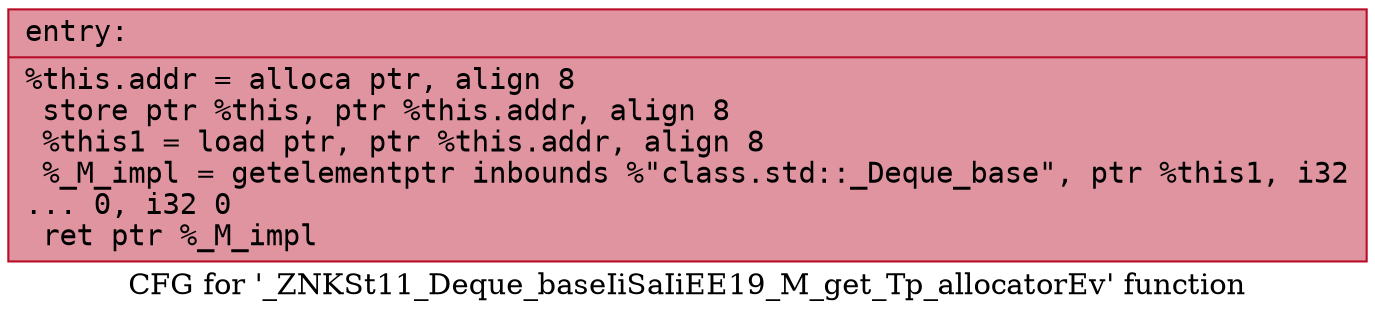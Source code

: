 digraph "CFG for '_ZNKSt11_Deque_baseIiSaIiEE19_M_get_Tp_allocatorEv' function" {
	label="CFG for '_ZNKSt11_Deque_baseIiSaIiEE19_M_get_Tp_allocatorEv' function";

	Node0x560dca0cd620 [shape=record,color="#b70d28ff", style=filled, fillcolor="#b70d2870" fontname="Courier",label="{entry:\l|  %this.addr = alloca ptr, align 8\l  store ptr %this, ptr %this.addr, align 8\l  %this1 = load ptr, ptr %this.addr, align 8\l  %_M_impl = getelementptr inbounds %\"class.std::_Deque_base\", ptr %this1, i32\l... 0, i32 0\l  ret ptr %_M_impl\l}"];
}
